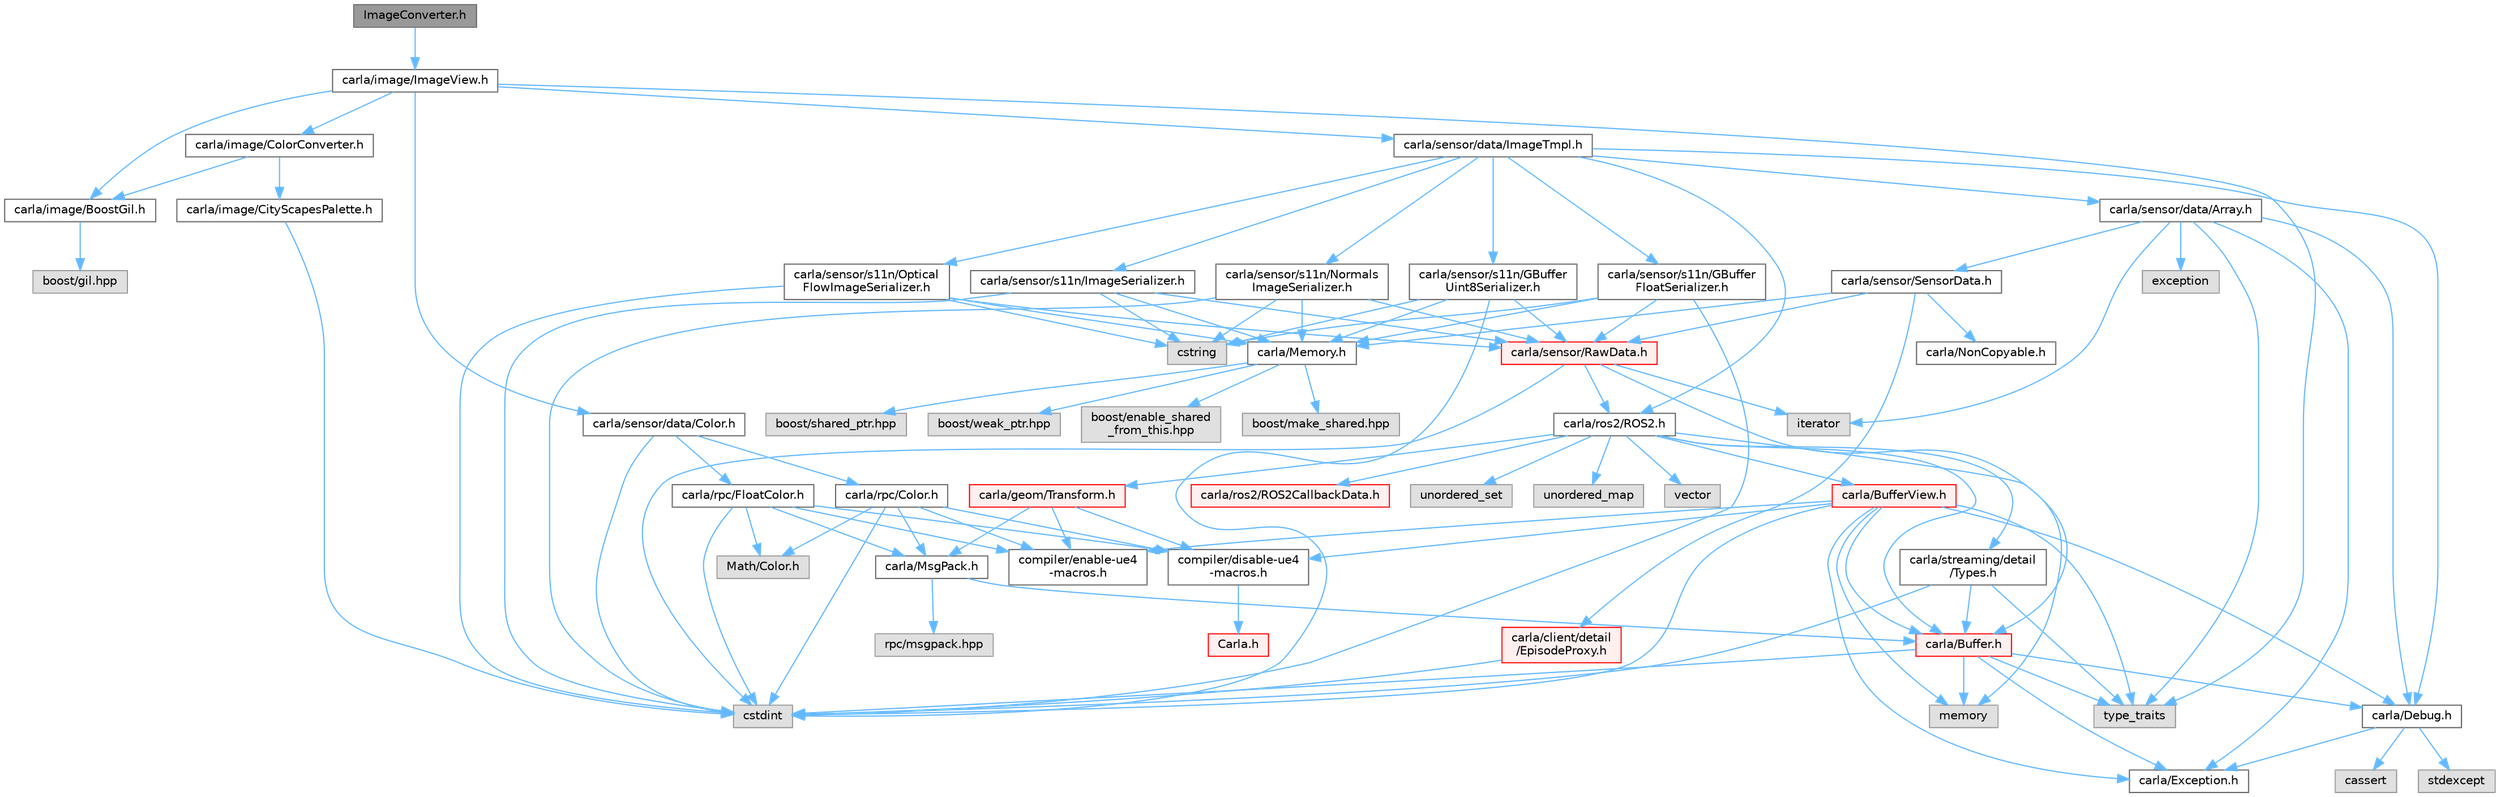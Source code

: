 digraph "ImageConverter.h"
{
 // INTERACTIVE_SVG=YES
 // LATEX_PDF_SIZE
  bgcolor="transparent";
  edge [fontname=Helvetica,fontsize=10,labelfontname=Helvetica,labelfontsize=10];
  node [fontname=Helvetica,fontsize=10,shape=box,height=0.2,width=0.4];
  Node1 [id="Node000001",label="ImageConverter.h",height=0.2,width=0.4,color="gray40", fillcolor="grey60", style="filled", fontcolor="black",tooltip=" "];
  Node1 -> Node2 [id="edge1_Node000001_Node000002",color="steelblue1",style="solid",tooltip=" "];
  Node2 [id="Node000002",label="carla/image/ImageView.h",height=0.2,width=0.4,color="grey40", fillcolor="white", style="filled",URL="$db/dac/ImageView_8h.html",tooltip=" "];
  Node2 -> Node3 [id="edge2_Node000002_Node000003",color="steelblue1",style="solid",tooltip=" "];
  Node3 [id="Node000003",label="carla/image/BoostGil.h",height=0.2,width=0.4,color="grey40", fillcolor="white", style="filled",URL="$d6/d17/BoostGil_8h.html",tooltip=" "];
  Node3 -> Node4 [id="edge3_Node000003_Node000004",color="steelblue1",style="solid",tooltip=" "];
  Node4 [id="Node000004",label="boost/gil.hpp",height=0.2,width=0.4,color="grey60", fillcolor="#E0E0E0", style="filled",tooltip=" "];
  Node2 -> Node5 [id="edge4_Node000002_Node000005",color="steelblue1",style="solid",tooltip=" "];
  Node5 [id="Node000005",label="carla/image/ColorConverter.h",height=0.2,width=0.4,color="grey40", fillcolor="white", style="filled",URL="$df/df7/ColorConverter_8h.html",tooltip=" "];
  Node5 -> Node3 [id="edge5_Node000005_Node000003",color="steelblue1",style="solid",tooltip=" "];
  Node5 -> Node6 [id="edge6_Node000005_Node000006",color="steelblue1",style="solid",tooltip=" "];
  Node6 [id="Node000006",label="carla/image/CityScapesPalette.h",height=0.2,width=0.4,color="grey40", fillcolor="white", style="filled",URL="$d3/d5f/CityScapesPalette_8h.html",tooltip=" "];
  Node6 -> Node7 [id="edge7_Node000006_Node000007",color="steelblue1",style="solid",tooltip=" "];
  Node7 [id="Node000007",label="cstdint",height=0.2,width=0.4,color="grey60", fillcolor="#E0E0E0", style="filled",tooltip=" "];
  Node2 -> Node8 [id="edge8_Node000002_Node000008",color="steelblue1",style="solid",tooltip=" "];
  Node8 [id="Node000008",label="carla/sensor/data/Color.h",height=0.2,width=0.4,color="grey40", fillcolor="white", style="filled",URL="$db/d51/sensor_2data_2Color_8h.html",tooltip=" "];
  Node8 -> Node9 [id="edge9_Node000008_Node000009",color="steelblue1",style="solid",tooltip=" "];
  Node9 [id="Node000009",label="carla/rpc/Color.h",height=0.2,width=0.4,color="grey40", fillcolor="white", style="filled",URL="$d6/d74/rpc_2Color_8h.html",tooltip=" "];
  Node9 -> Node10 [id="edge10_Node000009_Node000010",color="steelblue1",style="solid",tooltip=" "];
  Node10 [id="Node000010",label="carla/MsgPack.h",height=0.2,width=0.4,color="grey40", fillcolor="white", style="filled",URL="$d9/d6f/MsgPack_8h.html",tooltip=" "];
  Node10 -> Node11 [id="edge11_Node000010_Node000011",color="steelblue1",style="solid",tooltip=" "];
  Node11 [id="Node000011",label="carla/Buffer.h",height=0.2,width=0.4,color="red", fillcolor="#FFF0F0", style="filled",URL="$d2/dda/carla_2Buffer_8h.html",tooltip=" "];
  Node11 -> Node12 [id="edge12_Node000011_Node000012",color="steelblue1",style="solid",tooltip=" "];
  Node12 [id="Node000012",label="carla/Debug.h",height=0.2,width=0.4,color="grey40", fillcolor="white", style="filled",URL="$d4/deb/Debug_8h.html",tooltip=" "];
  Node12 -> Node13 [id="edge13_Node000012_Node000013",color="steelblue1",style="solid",tooltip=" "];
  Node13 [id="Node000013",label="carla/Exception.h",height=0.2,width=0.4,color="grey40", fillcolor="white", style="filled",URL="$d8/d8a/Exception_8h.html",tooltip=" "];
  Node12 -> Node14 [id="edge14_Node000012_Node000014",color="steelblue1",style="solid",tooltip=" "];
  Node14 [id="Node000014",label="stdexcept",height=0.2,width=0.4,color="grey60", fillcolor="#E0E0E0", style="filled",tooltip=" "];
  Node12 -> Node15 [id="edge15_Node000012_Node000015",color="steelblue1",style="solid",tooltip=" "];
  Node15 [id="Node000015",label="cassert",height=0.2,width=0.4,color="grey60", fillcolor="#E0E0E0", style="filled",tooltip=" "];
  Node11 -> Node13 [id="edge16_Node000011_Node000013",color="steelblue1",style="solid",tooltip=" "];
  Node11 -> Node7 [id="edge17_Node000011_Node000007",color="steelblue1",style="solid",tooltip=" "];
  Node11 -> Node21 [id="edge18_Node000011_Node000021",color="steelblue1",style="solid",tooltip=" "];
  Node21 [id="Node000021",label="memory",height=0.2,width=0.4,color="grey60", fillcolor="#E0E0E0", style="filled",tooltip=" "];
  Node11 -> Node22 [id="edge19_Node000011_Node000022",color="steelblue1",style="solid",tooltip=" "];
  Node22 [id="Node000022",label="type_traits",height=0.2,width=0.4,color="grey60", fillcolor="#E0E0E0", style="filled",tooltip=" "];
  Node10 -> Node23 [id="edge20_Node000010_Node000023",color="steelblue1",style="solid",tooltip=" "];
  Node23 [id="Node000023",label="rpc/msgpack.hpp",height=0.2,width=0.4,color="grey60", fillcolor="#E0E0E0", style="filled",tooltip=" "];
  Node9 -> Node7 [id="edge21_Node000009_Node000007",color="steelblue1",style="solid",tooltip=" "];
  Node9 -> Node24 [id="edge22_Node000009_Node000024",color="steelblue1",style="solid",tooltip=" "];
  Node24 [id="Node000024",label="compiler/enable-ue4\l-macros.h",height=0.2,width=0.4,color="grey40", fillcolor="white", style="filled",URL="$d9/da2/enable-ue4-macros_8h.html",tooltip=" "];
  Node9 -> Node25 [id="edge23_Node000009_Node000025",color="steelblue1",style="solid",tooltip=" "];
  Node25 [id="Node000025",label="Math/Color.h",height=0.2,width=0.4,color="grey60", fillcolor="#E0E0E0", style="filled",tooltip=" "];
  Node9 -> Node26 [id="edge24_Node000009_Node000026",color="steelblue1",style="solid",tooltip=" "];
  Node26 [id="Node000026",label="compiler/disable-ue4\l-macros.h",height=0.2,width=0.4,color="grey40", fillcolor="white", style="filled",URL="$d2/d02/disable-ue4-macros_8h.html",tooltip=" "];
  Node26 -> Node27 [id="edge25_Node000026_Node000027",color="steelblue1",style="solid",tooltip=" "];
  Node27 [id="Node000027",label="Carla.h",height=0.2,width=0.4,color="red", fillcolor="#FFF0F0", style="filled",URL="$d7/d7d/Carla_8h.html",tooltip=" "];
  Node8 -> Node31 [id="edge26_Node000008_Node000031",color="steelblue1",style="solid",tooltip=" "];
  Node31 [id="Node000031",label="carla/rpc/FloatColor.h",height=0.2,width=0.4,color="grey40", fillcolor="white", style="filled",URL="$d1/d09/FloatColor_8h.html",tooltip=" "];
  Node31 -> Node10 [id="edge27_Node000031_Node000010",color="steelblue1",style="solid",tooltip=" "];
  Node31 -> Node7 [id="edge28_Node000031_Node000007",color="steelblue1",style="solid",tooltip=" "];
  Node31 -> Node24 [id="edge29_Node000031_Node000024",color="steelblue1",style="solid",tooltip=" "];
  Node31 -> Node25 [id="edge30_Node000031_Node000025",color="steelblue1",style="solid",tooltip=" "];
  Node31 -> Node26 [id="edge31_Node000031_Node000026",color="steelblue1",style="solid",tooltip=" "];
  Node8 -> Node7 [id="edge32_Node000008_Node000007",color="steelblue1",style="solid",tooltip=" "];
  Node2 -> Node32 [id="edge33_Node000002_Node000032",color="steelblue1",style="solid",tooltip=" "];
  Node32 [id="Node000032",label="carla/sensor/data/ImageTmpl.h",height=0.2,width=0.4,color="grey40", fillcolor="white", style="filled",URL="$d5/dca/ImageTmpl_8h.html",tooltip=" "];
  Node32 -> Node12 [id="edge34_Node000032_Node000012",color="steelblue1",style="solid",tooltip=" "];
  Node32 -> Node33 [id="edge35_Node000032_Node000033",color="steelblue1",style="solid",tooltip=" "];
  Node33 [id="Node000033",label="carla/sensor/data/Array.h",height=0.2,width=0.4,color="grey40", fillcolor="white", style="filled",URL="$df/dd0/Array_8h.html",tooltip=" "];
  Node33 -> Node12 [id="edge36_Node000033_Node000012",color="steelblue1",style="solid",tooltip=" "];
  Node33 -> Node13 [id="edge37_Node000033_Node000013",color="steelblue1",style="solid",tooltip=" "];
  Node33 -> Node34 [id="edge38_Node000033_Node000034",color="steelblue1",style="solid",tooltip=" "];
  Node34 [id="Node000034",label="carla/sensor/SensorData.h",height=0.2,width=0.4,color="grey40", fillcolor="white", style="filled",URL="$d0/d07/SensorData_8h.html",tooltip=" "];
  Node34 -> Node35 [id="edge39_Node000034_Node000035",color="steelblue1",style="solid",tooltip=" "];
  Node35 [id="Node000035",label="carla/Memory.h",height=0.2,width=0.4,color="grey40", fillcolor="white", style="filled",URL="$de/d5c/Memory_8h.html",tooltip=" "];
  Node35 -> Node36 [id="edge40_Node000035_Node000036",color="steelblue1",style="solid",tooltip=" "];
  Node36 [id="Node000036",label="boost/enable_shared\l_from_this.hpp",height=0.2,width=0.4,color="grey60", fillcolor="#E0E0E0", style="filled",tooltip=" "];
  Node35 -> Node37 [id="edge41_Node000035_Node000037",color="steelblue1",style="solid",tooltip=" "];
  Node37 [id="Node000037",label="boost/make_shared.hpp",height=0.2,width=0.4,color="grey60", fillcolor="#E0E0E0", style="filled",tooltip=" "];
  Node35 -> Node38 [id="edge42_Node000035_Node000038",color="steelblue1",style="solid",tooltip=" "];
  Node38 [id="Node000038",label="boost/shared_ptr.hpp",height=0.2,width=0.4,color="grey60", fillcolor="#E0E0E0", style="filled",tooltip=" "];
  Node35 -> Node39 [id="edge43_Node000035_Node000039",color="steelblue1",style="solid",tooltip=" "];
  Node39 [id="Node000039",label="boost/weak_ptr.hpp",height=0.2,width=0.4,color="grey60", fillcolor="#E0E0E0", style="filled",tooltip=" "];
  Node34 -> Node40 [id="edge44_Node000034_Node000040",color="steelblue1",style="solid",tooltip=" "];
  Node40 [id="Node000040",label="carla/NonCopyable.h",height=0.2,width=0.4,color="grey40", fillcolor="white", style="filled",URL="$d4/dd8/LibCarla_2source_2carla_2NonCopyable_8h.html",tooltip=" "];
  Node34 -> Node41 [id="edge45_Node000034_Node000041",color="steelblue1",style="solid",tooltip=" "];
  Node41 [id="Node000041",label="carla/sensor/RawData.h",height=0.2,width=0.4,color="red", fillcolor="#FFF0F0", style="filled",URL="$dc/d62/RawData_8h.html",tooltip=" "];
  Node41 -> Node11 [id="edge46_Node000041_Node000011",color="steelblue1",style="solid",tooltip=" "];
  Node41 -> Node55 [id="edge47_Node000041_Node000055",color="steelblue1",style="solid",tooltip=" "];
  Node55 [id="Node000055",label="carla/ros2/ROS2.h",height=0.2,width=0.4,color="grey40", fillcolor="white", style="filled",URL="$da/db8/ROS2_8h.html",tooltip=" "];
  Node55 -> Node11 [id="edge48_Node000055_Node000011",color="steelblue1",style="solid",tooltip=" "];
  Node55 -> Node56 [id="edge49_Node000055_Node000056",color="steelblue1",style="solid",tooltip=" "];
  Node56 [id="Node000056",label="carla/BufferView.h",height=0.2,width=0.4,color="red", fillcolor="#FFF0F0", style="filled",URL="$d8/dee/BufferView_8h.html",tooltip=" "];
  Node56 -> Node11 [id="edge50_Node000056_Node000011",color="steelblue1",style="solid",tooltip=" "];
  Node56 -> Node12 [id="edge51_Node000056_Node000012",color="steelblue1",style="solid",tooltip=" "];
  Node56 -> Node13 [id="edge52_Node000056_Node000013",color="steelblue1",style="solid",tooltip=" "];
  Node56 -> Node7 [id="edge53_Node000056_Node000007",color="steelblue1",style="solid",tooltip=" "];
  Node56 -> Node21 [id="edge54_Node000056_Node000021",color="steelblue1",style="solid",tooltip=" "];
  Node56 -> Node22 [id="edge55_Node000056_Node000022",color="steelblue1",style="solid",tooltip=" "];
  Node56 -> Node24 [id="edge56_Node000056_Node000024",color="steelblue1",style="solid",tooltip=" "];
  Node56 -> Node26 [id="edge57_Node000056_Node000026",color="steelblue1",style="solid",tooltip=" "];
  Node55 -> Node44 [id="edge58_Node000055_Node000044",color="steelblue1",style="solid",tooltip=" "];
  Node44 [id="Node000044",label="carla/geom/Transform.h",height=0.2,width=0.4,color="red", fillcolor="#FFF0F0", style="filled",URL="$de/d17/geom_2Transform_8h.html",tooltip=" "];
  Node44 -> Node10 [id="edge59_Node000044_Node000010",color="steelblue1",style="solid",tooltip=" "];
  Node44 -> Node24 [id="edge60_Node000044_Node000024",color="steelblue1",style="solid",tooltip=" "];
  Node44 -> Node26 [id="edge61_Node000044_Node000026",color="steelblue1",style="solid",tooltip=" "];
  Node55 -> Node58 [id="edge62_Node000055_Node000058",color="steelblue1",style="solid",tooltip=" "];
  Node58 [id="Node000058",label="carla/ros2/ROS2CallbackData.h",height=0.2,width=0.4,color="red", fillcolor="#FFF0F0", style="filled",URL="$d2/d6c/ROS2CallbackData_8h.html",tooltip=" "];
  Node55 -> Node60 [id="edge63_Node000055_Node000060",color="steelblue1",style="solid",tooltip=" "];
  Node60 [id="Node000060",label="carla/streaming/detail\l/Types.h",height=0.2,width=0.4,color="grey40", fillcolor="white", style="filled",URL="$d7/df8/Types_8h.html",tooltip=" "];
  Node60 -> Node11 [id="edge64_Node000060_Node000011",color="steelblue1",style="solid",tooltip=" "];
  Node60 -> Node7 [id="edge65_Node000060_Node000007",color="steelblue1",style="solid",tooltip=" "];
  Node60 -> Node22 [id="edge66_Node000060_Node000022",color="steelblue1",style="solid",tooltip=" "];
  Node55 -> Node61 [id="edge67_Node000055_Node000061",color="steelblue1",style="solid",tooltip=" "];
  Node61 [id="Node000061",label="unordered_set",height=0.2,width=0.4,color="grey60", fillcolor="#E0E0E0", style="filled",tooltip=" "];
  Node55 -> Node62 [id="edge68_Node000055_Node000062",color="steelblue1",style="solid",tooltip=" "];
  Node62 [id="Node000062",label="unordered_map",height=0.2,width=0.4,color="grey60", fillcolor="#E0E0E0", style="filled",tooltip=" "];
  Node55 -> Node21 [id="edge69_Node000055_Node000021",color="steelblue1",style="solid",tooltip=" "];
  Node55 -> Node63 [id="edge70_Node000055_Node000063",color="steelblue1",style="solid",tooltip=" "];
  Node63 [id="Node000063",label="vector",height=0.2,width=0.4,color="grey60", fillcolor="#E0E0E0", style="filled",tooltip=" "];
  Node41 -> Node7 [id="edge71_Node000041_Node000007",color="steelblue1",style="solid",tooltip=" "];
  Node41 -> Node64 [id="edge72_Node000041_Node000064",color="steelblue1",style="solid",tooltip=" "];
  Node64 [id="Node000064",label="iterator",height=0.2,width=0.4,color="grey60", fillcolor="#E0E0E0", style="filled",tooltip=" "];
  Node34 -> Node65 [id="edge73_Node000034_Node000065",color="steelblue1",style="solid",tooltip=" "];
  Node65 [id="Node000065",label="carla/client/detail\l/EpisodeProxy.h",height=0.2,width=0.4,color="red", fillcolor="#FFF0F0", style="filled",URL="$dc/dc2/EpisodeProxy_8h.html",tooltip=" "];
  Node65 -> Node7 [id="edge74_Node000065_Node000007",color="steelblue1",style="solid",tooltip=" "];
  Node33 -> Node67 [id="edge75_Node000033_Node000067",color="steelblue1",style="solid",tooltip=" "];
  Node67 [id="Node000067",label="exception",height=0.2,width=0.4,color="grey60", fillcolor="#E0E0E0", style="filled",tooltip=" "];
  Node33 -> Node64 [id="edge76_Node000033_Node000064",color="steelblue1",style="solid",tooltip=" "];
  Node33 -> Node22 [id="edge77_Node000033_Node000022",color="steelblue1",style="solid",tooltip=" "];
  Node32 -> Node68 [id="edge78_Node000032_Node000068",color="steelblue1",style="solid",tooltip=" "];
  Node68 [id="Node000068",label="carla/sensor/s11n/ImageSerializer.h",height=0.2,width=0.4,color="grey40", fillcolor="white", style="filled",URL="$de/dbf/ImageSerializer_8h.html",tooltip=" "];
  Node68 -> Node35 [id="edge79_Node000068_Node000035",color="steelblue1",style="solid",tooltip=" "];
  Node68 -> Node41 [id="edge80_Node000068_Node000041",color="steelblue1",style="solid",tooltip=" "];
  Node68 -> Node7 [id="edge81_Node000068_Node000007",color="steelblue1",style="solid",tooltip=" "];
  Node68 -> Node69 [id="edge82_Node000068_Node000069",color="steelblue1",style="solid",tooltip=" "];
  Node69 [id="Node000069",label="cstring",height=0.2,width=0.4,color="grey60", fillcolor="#E0E0E0", style="filled",tooltip=" "];
  Node32 -> Node70 [id="edge83_Node000032_Node000070",color="steelblue1",style="solid",tooltip=" "];
  Node70 [id="Node000070",label="carla/sensor/s11n/Optical\lFlowImageSerializer.h",height=0.2,width=0.4,color="grey40", fillcolor="white", style="filled",URL="$dd/d8a/OpticalFlowImageSerializer_8h.html",tooltip=" "];
  Node70 -> Node35 [id="edge84_Node000070_Node000035",color="steelblue1",style="solid",tooltip=" "];
  Node70 -> Node41 [id="edge85_Node000070_Node000041",color="steelblue1",style="solid",tooltip=" "];
  Node70 -> Node7 [id="edge86_Node000070_Node000007",color="steelblue1",style="solid",tooltip=" "];
  Node70 -> Node69 [id="edge87_Node000070_Node000069",color="steelblue1",style="solid",tooltip=" "];
  Node32 -> Node71 [id="edge88_Node000032_Node000071",color="steelblue1",style="solid",tooltip=" "];
  Node71 [id="Node000071",label="carla/sensor/s11n/GBuffer\lUint8Serializer.h",height=0.2,width=0.4,color="grey40", fillcolor="white", style="filled",URL="$d4/d68/GBufferUint8Serializer_8h.html",tooltip=" "];
  Node71 -> Node35 [id="edge89_Node000071_Node000035",color="steelblue1",style="solid",tooltip=" "];
  Node71 -> Node41 [id="edge90_Node000071_Node000041",color="steelblue1",style="solid",tooltip=" "];
  Node71 -> Node7 [id="edge91_Node000071_Node000007",color="steelblue1",style="solid",tooltip=" "];
  Node71 -> Node69 [id="edge92_Node000071_Node000069",color="steelblue1",style="solid",tooltip=" "];
  Node32 -> Node72 [id="edge93_Node000032_Node000072",color="steelblue1",style="solid",tooltip=" "];
  Node72 [id="Node000072",label="carla/sensor/s11n/GBuffer\lFloatSerializer.h",height=0.2,width=0.4,color="grey40", fillcolor="white", style="filled",URL="$d8/d61/GBufferFloatSerializer_8h.html",tooltip=" "];
  Node72 -> Node35 [id="edge94_Node000072_Node000035",color="steelblue1",style="solid",tooltip=" "];
  Node72 -> Node41 [id="edge95_Node000072_Node000041",color="steelblue1",style="solid",tooltip=" "];
  Node72 -> Node7 [id="edge96_Node000072_Node000007",color="steelblue1",style="solid",tooltip=" "];
  Node72 -> Node69 [id="edge97_Node000072_Node000069",color="steelblue1",style="solid",tooltip=" "];
  Node32 -> Node73 [id="edge98_Node000032_Node000073",color="steelblue1",style="solid",tooltip=" "];
  Node73 [id="Node000073",label="carla/sensor/s11n/Normals\lImageSerializer.h",height=0.2,width=0.4,color="grey40", fillcolor="white", style="filled",URL="$dd/d9f/NormalsImageSerializer_8h.html",tooltip=" "];
  Node73 -> Node35 [id="edge99_Node000073_Node000035",color="steelblue1",style="solid",tooltip=" "];
  Node73 -> Node41 [id="edge100_Node000073_Node000041",color="steelblue1",style="solid",tooltip=" "];
  Node73 -> Node7 [id="edge101_Node000073_Node000007",color="steelblue1",style="solid",tooltip=" "];
  Node73 -> Node69 [id="edge102_Node000073_Node000069",color="steelblue1",style="solid",tooltip=" "];
  Node32 -> Node55 [id="edge103_Node000032_Node000055",color="steelblue1",style="solid",tooltip=" "];
  Node2 -> Node22 [id="edge104_Node000002_Node000022",color="steelblue1",style="solid",tooltip=" "];
}
